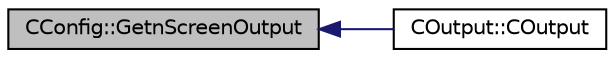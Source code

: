 digraph "CConfig::GetnScreenOutput"
{
  edge [fontname="Helvetica",fontsize="10",labelfontname="Helvetica",labelfontsize="10"];
  node [fontname="Helvetica",fontsize="10",shape=record];
  rankdir="LR";
  Node9521 [label="CConfig::GetnScreenOutput",height=0.2,width=0.4,color="black", fillcolor="grey75", style="filled", fontcolor="black"];
  Node9521 -> Node9522 [dir="back",color="midnightblue",fontsize="10",style="solid",fontname="Helvetica"];
  Node9522 [label="COutput::COutput",height=0.2,width=0.4,color="black", fillcolor="white", style="filled",URL="$class_c_output.html#afde3302dfdb18e8a1c50e3cab2e668ba",tooltip="Constructor of the class. "];
}
